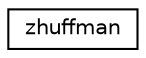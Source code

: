 digraph "Graphical Class Hierarchy"
{
  edge [fontname="Helvetica",fontsize="10",labelfontname="Helvetica",labelfontsize="10"];
  node [fontname="Helvetica",fontsize="10",shape=record];
  rankdir="LR";
  Node1 [label="zhuffman",height=0.2,width=0.4,color="black", fillcolor="white", style="filled",URL="$structzhuffman.html"];
}
